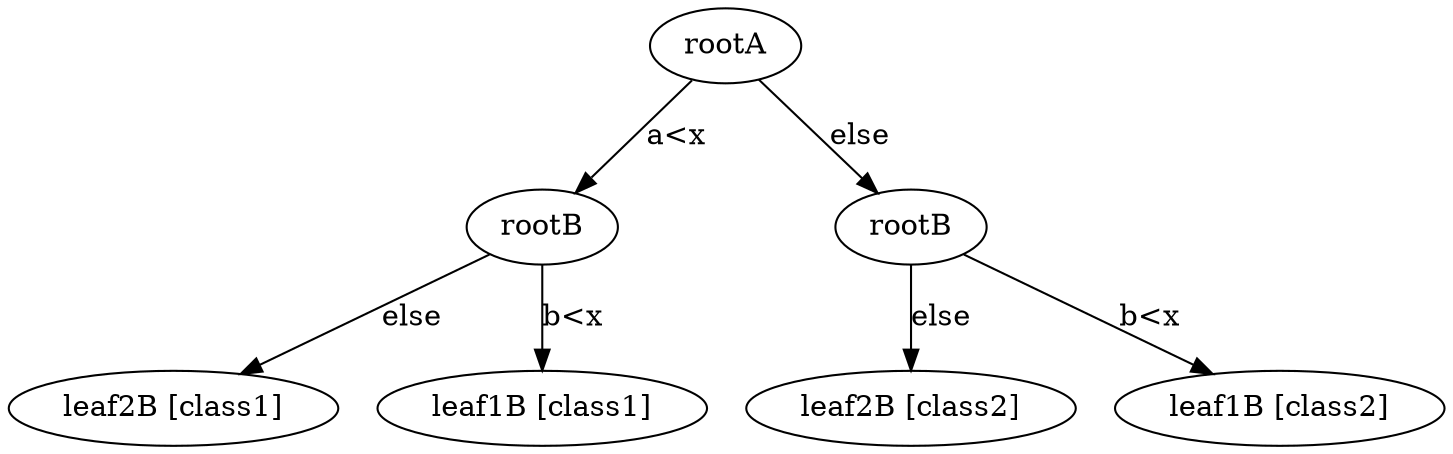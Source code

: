 digraph {
     rootB_1 -> leaf2B_1 [label="else"];
     rootB -> leaf2B [label="else"];
     rootA -> rootB [label="else"];
     rootB_1 -> leaf1B_1 [label="b<x"];
     rootB -> leaf1B [label="b<x"];
     rootA -> rootB_1 [label="a<x"];
     leaf1B_1 [label="leaf1B [class1]"];
     leaf2B_1 [label="leaf2B [class1]"];
     leaf2B [label="leaf2B [class2]"];
     leaf1B [label="leaf1B [class2]"];
     rootB_1 [label="rootB"];
     rootB [label="rootB"];
     rootA [label="rootA"];
}
